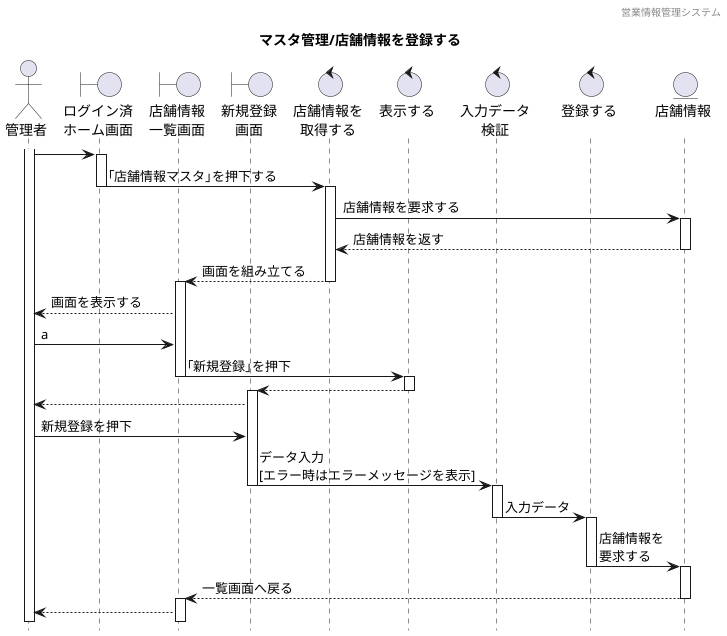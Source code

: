 @startuml sequence

hide footbox
header 営業情報管理システム
title マスタ管理/店舗情報を登録する

' actor "" as 
actor "管理者" as a1
' boundary "" as
boundary "ログイン済\nホーム画面" as b1
boundary "店舗情報\n一覧画面" as b2
boundary "新規登録\n画面" as b3
' control "" as 
control "店舗情報を\n取得する" as c1
control "表示する\n" as c2
control "入力データ\n検証" as c3
control "登録する\n" as c4
' entity "" as
entity "店舗情報\n" as e1

' ログイン済みホーム画面から一覧表示までのシーケンス
activate a1
a1 -> b1
activate b1
' b1 -> c1 : ｢店舗情報マスタ｣を押下する
b1 -> c1 : ｢店舗情報マスタ｣を押下する
deactivate
activate c1
c1 -> e1 : 店舗情報を要求する
activate e1
e1 --> c1 : 店舗情報を返す
deactivate e1
c1 --> b2 : 画面を組み立てる
deactivate c1
activate b2
b2 --> a1 : 画面を表示する

a1 -> b2 : a

b2 -> c2 : ｢新規登録｣を押下
deactivate b2
activate c2
c2 --> b3
deactivate c2
activate b3
b3 --> a1

a1 -> b3 : 新規登録を押下
b3 -> c3 : データ入力\n[エラー時はエラーメッセージを表示]
deactivate b3
activate c3
c3 -> c4 : 入力データ
deactivate c3
activate c4
c4 -> e1 : 店舗情報を\n要求する
deactivate c4
activate e1
e1 --> b2  : 一覧画面へ戻る　　　　　　　　　　　　　　　　
deactivate e1
activate b2
b2 --> a1



@enduml